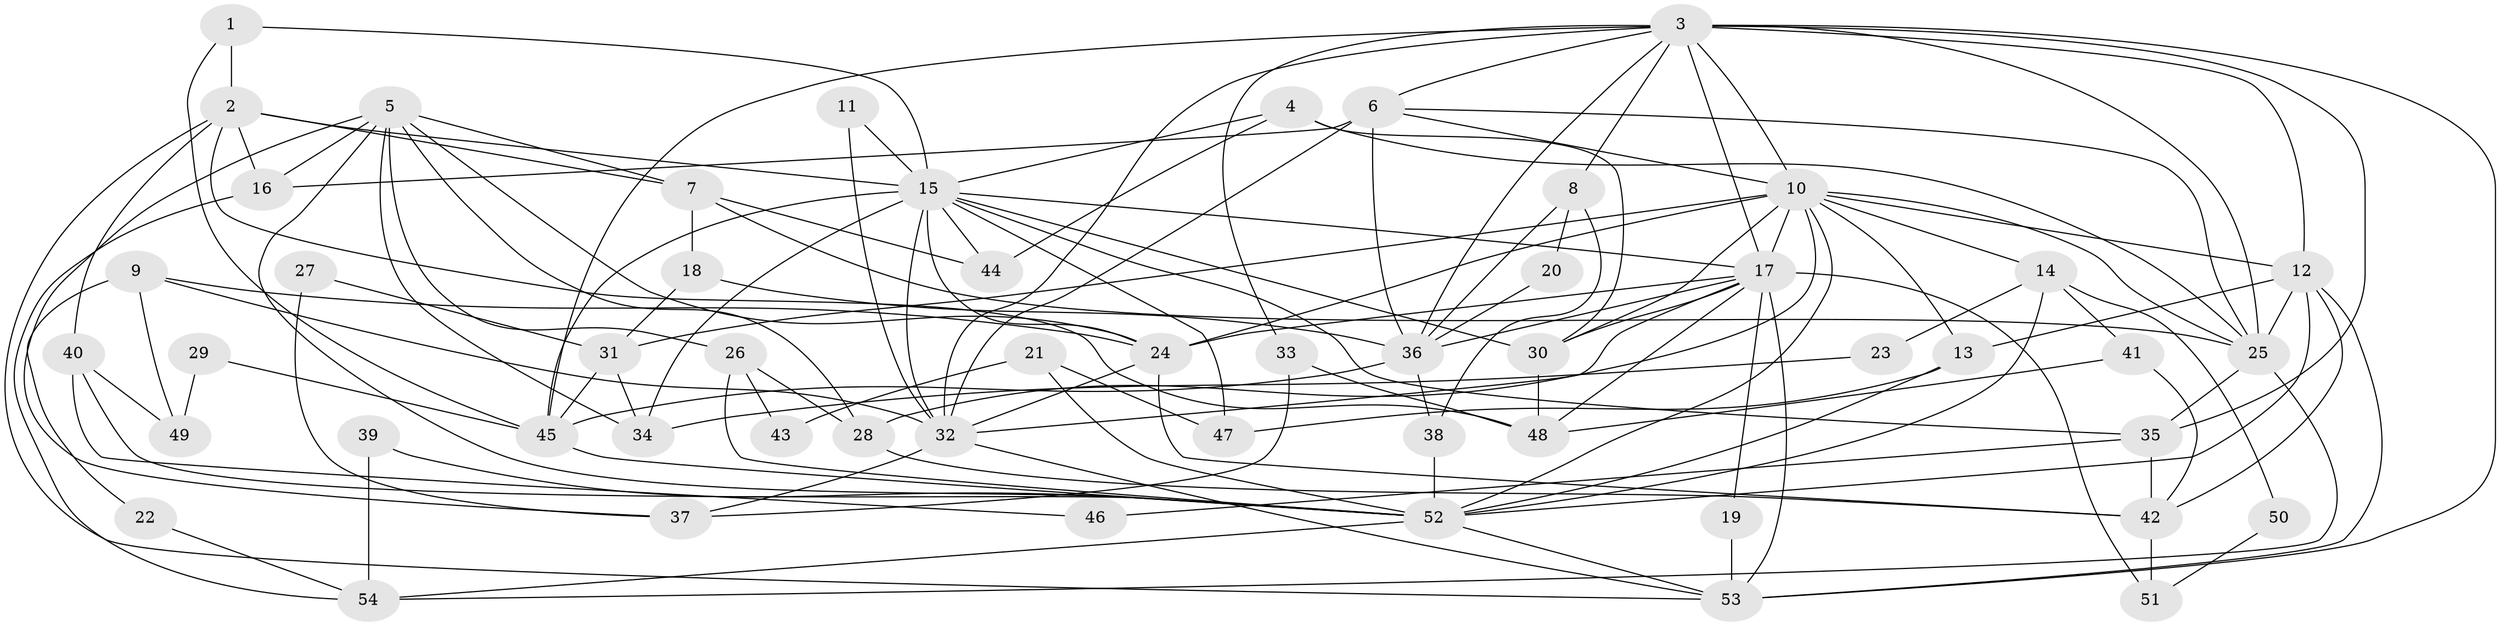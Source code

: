 // original degree distribution, {3: 0.23595505617977527, 7: 0.06741573033707865, 4: 0.30337078651685395, 5: 0.16853932584269662, 2: 0.15730337078651685, 8: 0.02247191011235955, 6: 0.0449438202247191}
// Generated by graph-tools (version 1.1) at 2025/51/03/04/25 22:51:17]
// undirected, 54 vertices, 134 edges
graph export_dot {
  node [color=gray90,style=filled];
  1;
  2;
  3;
  4;
  5;
  6;
  7;
  8;
  9;
  10;
  11;
  12;
  13;
  14;
  15;
  16;
  17;
  18;
  19;
  20;
  21;
  22;
  23;
  24;
  25;
  26;
  27;
  28;
  29;
  30;
  31;
  32;
  33;
  34;
  35;
  36;
  37;
  38;
  39;
  40;
  41;
  42;
  43;
  44;
  45;
  46;
  47;
  48;
  49;
  50;
  51;
  52;
  53;
  54;
  1 -- 2 [weight=1.0];
  1 -- 15 [weight=1.0];
  1 -- 45 [weight=1.0];
  2 -- 7 [weight=1.0];
  2 -- 15 [weight=1.0];
  2 -- 16 [weight=1.0];
  2 -- 40 [weight=1.0];
  2 -- 48 [weight=1.0];
  2 -- 53 [weight=1.0];
  3 -- 6 [weight=1.0];
  3 -- 8 [weight=1.0];
  3 -- 10 [weight=1.0];
  3 -- 12 [weight=1.0];
  3 -- 17 [weight=2.0];
  3 -- 25 [weight=1.0];
  3 -- 32 [weight=2.0];
  3 -- 33 [weight=1.0];
  3 -- 35 [weight=1.0];
  3 -- 36 [weight=1.0];
  3 -- 45 [weight=1.0];
  3 -- 53 [weight=1.0];
  4 -- 15 [weight=1.0];
  4 -- 25 [weight=1.0];
  4 -- 30 [weight=2.0];
  4 -- 44 [weight=1.0];
  5 -- 7 [weight=1.0];
  5 -- 16 [weight=1.0];
  5 -- 24 [weight=1.0];
  5 -- 26 [weight=1.0];
  5 -- 28 [weight=1.0];
  5 -- 34 [weight=1.0];
  5 -- 37 [weight=1.0];
  5 -- 52 [weight=1.0];
  6 -- 10 [weight=1.0];
  6 -- 16 [weight=1.0];
  6 -- 25 [weight=2.0];
  6 -- 32 [weight=1.0];
  6 -- 36 [weight=1.0];
  7 -- 18 [weight=1.0];
  7 -- 25 [weight=1.0];
  7 -- 44 [weight=1.0];
  8 -- 20 [weight=1.0];
  8 -- 36 [weight=1.0];
  8 -- 38 [weight=1.0];
  9 -- 22 [weight=1.0];
  9 -- 24 [weight=1.0];
  9 -- 32 [weight=1.0];
  9 -- 49 [weight=1.0];
  10 -- 12 [weight=1.0];
  10 -- 13 [weight=1.0];
  10 -- 14 [weight=1.0];
  10 -- 17 [weight=1.0];
  10 -- 24 [weight=1.0];
  10 -- 25 [weight=1.0];
  10 -- 28 [weight=1.0];
  10 -- 30 [weight=1.0];
  10 -- 31 [weight=1.0];
  10 -- 52 [weight=1.0];
  11 -- 15 [weight=1.0];
  11 -- 32 [weight=1.0];
  12 -- 13 [weight=1.0];
  12 -- 25 [weight=1.0];
  12 -- 42 [weight=1.0];
  12 -- 52 [weight=3.0];
  12 -- 53 [weight=1.0];
  13 -- 47 [weight=1.0];
  13 -- 52 [weight=1.0];
  14 -- 23 [weight=1.0];
  14 -- 41 [weight=1.0];
  14 -- 50 [weight=1.0];
  14 -- 52 [weight=1.0];
  15 -- 17 [weight=1.0];
  15 -- 24 [weight=1.0];
  15 -- 30 [weight=1.0];
  15 -- 32 [weight=1.0];
  15 -- 34 [weight=1.0];
  15 -- 35 [weight=1.0];
  15 -- 44 [weight=1.0];
  15 -- 45 [weight=1.0];
  15 -- 47 [weight=1.0];
  16 -- 54 [weight=1.0];
  17 -- 19 [weight=1.0];
  17 -- 24 [weight=1.0];
  17 -- 30 [weight=2.0];
  17 -- 32 [weight=1.0];
  17 -- 36 [weight=1.0];
  17 -- 48 [weight=1.0];
  17 -- 51 [weight=1.0];
  17 -- 53 [weight=1.0];
  18 -- 31 [weight=1.0];
  18 -- 36 [weight=1.0];
  19 -- 53 [weight=1.0];
  20 -- 36 [weight=1.0];
  21 -- 43 [weight=1.0];
  21 -- 47 [weight=1.0];
  21 -- 52 [weight=1.0];
  22 -- 54 [weight=1.0];
  23 -- 34 [weight=1.0];
  24 -- 32 [weight=1.0];
  24 -- 42 [weight=1.0];
  25 -- 35 [weight=1.0];
  25 -- 54 [weight=1.0];
  26 -- 28 [weight=1.0];
  26 -- 43 [weight=1.0];
  26 -- 52 [weight=1.0];
  27 -- 31 [weight=1.0];
  27 -- 37 [weight=1.0];
  28 -- 42 [weight=1.0];
  29 -- 45 [weight=1.0];
  29 -- 49 [weight=1.0];
  30 -- 48 [weight=1.0];
  31 -- 34 [weight=1.0];
  31 -- 45 [weight=1.0];
  32 -- 37 [weight=1.0];
  32 -- 53 [weight=1.0];
  33 -- 37 [weight=1.0];
  33 -- 48 [weight=1.0];
  35 -- 42 [weight=1.0];
  35 -- 46 [weight=1.0];
  36 -- 38 [weight=1.0];
  36 -- 45 [weight=1.0];
  38 -- 52 [weight=1.0];
  39 -- 52 [weight=1.0];
  39 -- 54 [weight=1.0];
  40 -- 46 [weight=1.0];
  40 -- 49 [weight=1.0];
  40 -- 52 [weight=1.0];
  41 -- 42 [weight=1.0];
  41 -- 48 [weight=1.0];
  42 -- 51 [weight=1.0];
  45 -- 52 [weight=1.0];
  50 -- 51 [weight=1.0];
  52 -- 53 [weight=1.0];
  52 -- 54 [weight=1.0];
}
